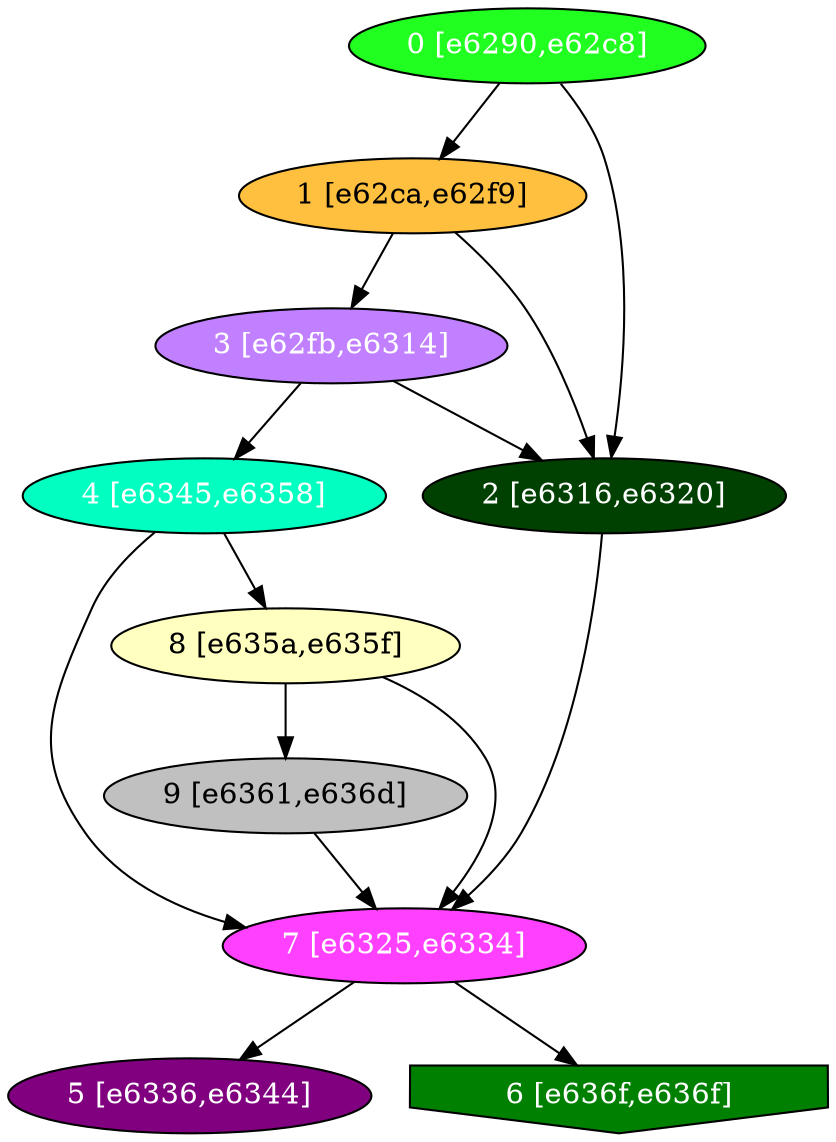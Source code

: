 diGraph libnss3{
	libnss3_0  [style=filled fillcolor="#20FF20" fontcolor="#ffffff" shape=oval label="0 [e6290,e62c8]"]
	libnss3_1  [style=filled fillcolor="#FFC040" fontcolor="#000000" shape=oval label="1 [e62ca,e62f9]"]
	libnss3_2  [style=filled fillcolor="#004000" fontcolor="#ffffff" shape=oval label="2 [e6316,e6320]"]
	libnss3_3  [style=filled fillcolor="#C080FF" fontcolor="#ffffff" shape=oval label="3 [e62fb,e6314]"]
	libnss3_4  [style=filled fillcolor="#00FFC0" fontcolor="#ffffff" shape=oval label="4 [e6345,e6358]"]
	libnss3_5  [style=filled fillcolor="#800080" fontcolor="#ffffff" shape=oval label="5 [e6336,e6344]"]
	libnss3_6  [style=filled fillcolor="#008000" fontcolor="#ffffff" shape=invhouse label="6 [e636f,e636f]"]
	libnss3_7  [style=filled fillcolor="#FF40FF" fontcolor="#ffffff" shape=oval label="7 [e6325,e6334]"]
	libnss3_8  [style=filled fillcolor="#FFFFC0" fontcolor="#000000" shape=oval label="8 [e635a,e635f]"]
	libnss3_9  [style=filled fillcolor="#C0C0C0" fontcolor="#000000" shape=oval label="9 [e6361,e636d]"]

	libnss3_0 -> libnss3_1
	libnss3_0 -> libnss3_2
	libnss3_1 -> libnss3_2
	libnss3_1 -> libnss3_3
	libnss3_2 -> libnss3_7
	libnss3_3 -> libnss3_2
	libnss3_3 -> libnss3_4
	libnss3_4 -> libnss3_7
	libnss3_4 -> libnss3_8
	libnss3_7 -> libnss3_5
	libnss3_7 -> libnss3_6
	libnss3_8 -> libnss3_7
	libnss3_8 -> libnss3_9
	libnss3_9 -> libnss3_7
}